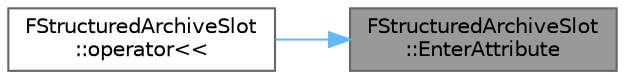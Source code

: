 digraph "FStructuredArchiveSlot::EnterAttribute"
{
 // INTERACTIVE_SVG=YES
 // LATEX_PDF_SIZE
  bgcolor="transparent";
  edge [fontname=Helvetica,fontsize=10,labelfontname=Helvetica,labelfontsize=10];
  node [fontname=Helvetica,fontsize=10,shape=box,height=0.2,width=0.4];
  rankdir="RL";
  Node1 [id="Node000001",label="FStructuredArchiveSlot\l::EnterAttribute",height=0.2,width=0.4,color="gray40", fillcolor="grey60", style="filled", fontcolor="black",tooltip=" "];
  Node1 -> Node2 [id="edge1_Node000001_Node000002",dir="back",color="steelblue1",style="solid",tooltip=" "];
  Node2 [id="Node000002",label="FStructuredArchiveSlot\l::operator\<\<",height=0.2,width=0.4,color="grey40", fillcolor="white", style="filled",URL="$d0/dfd/classFStructuredArchiveSlot.html#a65c3b8363d62bae40a569c94bf11824d",tooltip=" "];
}
